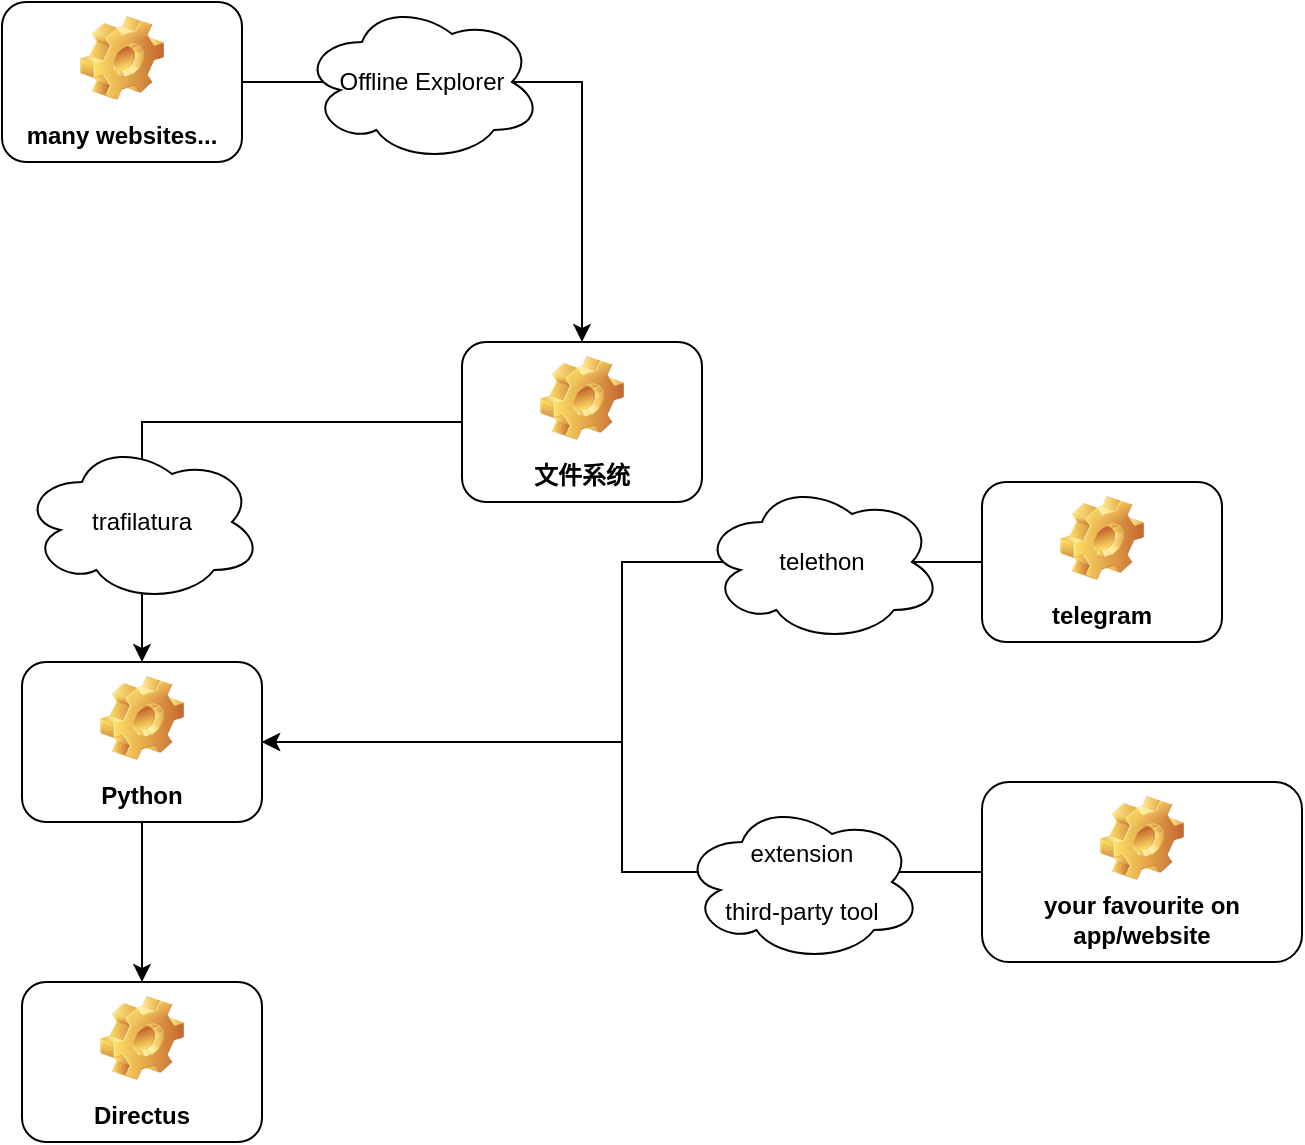 <mxfile version="23.1.8" type="github">
  <diagram name="第 1 页" id="45RJ51b_TgAMtPwBoCNO">
    <mxGraphModel dx="1242" dy="535" grid="1" gridSize="10" guides="1" tooltips="1" connect="1" arrows="1" fold="1" page="1" pageScale="1" pageWidth="827" pageHeight="1169" math="0" shadow="0">
      <root>
        <mxCell id="0" />
        <mxCell id="1" parent="0" />
        <mxCell id="gTTwXfq5UswRLNKwnuzx-21" style="edgeStyle=orthogonalEdgeStyle;rounded=0;orthogonalLoop=1;jettySize=auto;html=1;entryX=0.5;entryY=0;entryDx=0;entryDy=0;exitX=1;exitY=0.5;exitDx=0;exitDy=0;" edge="1" parent="1" source="gTTwXfq5UswRLNKwnuzx-36" target="gTTwXfq5UswRLNKwnuzx-19">
          <mxGeometry relative="1" as="geometry">
            <mxPoint x="180" y="80" as="sourcePoint" />
          </mxGeometry>
        </mxCell>
        <mxCell id="gTTwXfq5UswRLNKwnuzx-22" style="edgeStyle=orthogonalEdgeStyle;rounded=0;orthogonalLoop=1;jettySize=auto;html=1;" edge="1" parent="1" source="gTTwXfq5UswRLNKwnuzx-19" target="gTTwXfq5UswRLNKwnuzx-20">
          <mxGeometry relative="1" as="geometry" />
        </mxCell>
        <mxCell id="gTTwXfq5UswRLNKwnuzx-19" value="文件系统" style="label;whiteSpace=wrap;html=1;align=center;verticalAlign=bottom;spacingLeft=0;spacingBottom=4;imageAlign=center;imageVerticalAlign=top;image=img/clipart/Gear_128x128.png" vertex="1" parent="1">
          <mxGeometry x="280" y="210" width="120" height="80" as="geometry" />
        </mxCell>
        <mxCell id="gTTwXfq5UswRLNKwnuzx-24" value="" style="edgeStyle=orthogonalEdgeStyle;rounded=0;orthogonalLoop=1;jettySize=auto;html=1;" edge="1" parent="1" source="gTTwXfq5UswRLNKwnuzx-20" target="gTTwXfq5UswRLNKwnuzx-23">
          <mxGeometry relative="1" as="geometry" />
        </mxCell>
        <mxCell id="gTTwXfq5UswRLNKwnuzx-20" value="Python" style="label;whiteSpace=wrap;html=1;align=center;verticalAlign=bottom;spacingLeft=0;spacingBottom=4;imageAlign=center;imageVerticalAlign=top;image=img/clipart/Gear_128x128.png" vertex="1" parent="1">
          <mxGeometry x="60" y="370" width="120" height="80" as="geometry" />
        </mxCell>
        <mxCell id="gTTwXfq5UswRLNKwnuzx-23" value="Directus" style="label;whiteSpace=wrap;html=1;align=center;verticalAlign=bottom;spacingLeft=0;spacingBottom=4;imageAlign=center;imageVerticalAlign=top;image=img/clipart/Gear_128x128.png" vertex="1" parent="1">
          <mxGeometry x="60" y="530" width="120" height="80" as="geometry" />
        </mxCell>
        <mxCell id="gTTwXfq5UswRLNKwnuzx-26" style="edgeStyle=orthogonalEdgeStyle;rounded=0;orthogonalLoop=1;jettySize=auto;html=1;entryX=1;entryY=0.5;entryDx=0;entryDy=0;" edge="1" parent="1" source="gTTwXfq5UswRLNKwnuzx-25" target="gTTwXfq5UswRLNKwnuzx-20">
          <mxGeometry relative="1" as="geometry" />
        </mxCell>
        <mxCell id="gTTwXfq5UswRLNKwnuzx-25" value="telegram" style="label;whiteSpace=wrap;html=1;align=center;verticalAlign=bottom;spacingLeft=0;spacingBottom=4;imageAlign=center;imageVerticalAlign=top;image=img/clipart/Gear_128x128.png" vertex="1" parent="1">
          <mxGeometry x="540" y="280" width="120" height="80" as="geometry" />
        </mxCell>
        <mxCell id="gTTwXfq5UswRLNKwnuzx-28" style="edgeStyle=orthogonalEdgeStyle;rounded=0;orthogonalLoop=1;jettySize=auto;html=1;entryX=1;entryY=0.5;entryDx=0;entryDy=0;" edge="1" parent="1" source="gTTwXfq5UswRLNKwnuzx-27" target="gTTwXfq5UswRLNKwnuzx-20">
          <mxGeometry relative="1" as="geometry" />
        </mxCell>
        <mxCell id="gTTwXfq5UswRLNKwnuzx-27" value="your favourite on app/website" style="label;whiteSpace=wrap;html=1;align=center;verticalAlign=bottom;spacingLeft=0;spacingBottom=4;imageAlign=center;imageVerticalAlign=top;image=img/clipart/Gear_128x128.png" vertex="1" parent="1">
          <mxGeometry x="540" y="430" width="160" height="90" as="geometry" />
        </mxCell>
        <mxCell id="gTTwXfq5UswRLNKwnuzx-33" value="trafilatura" style="ellipse;shape=cloud;whiteSpace=wrap;html=1;" vertex="1" parent="1">
          <mxGeometry x="60" y="260" width="120" height="80" as="geometry" />
        </mxCell>
        <mxCell id="gTTwXfq5UswRLNKwnuzx-34" value="extension&lt;br&gt;&lt;br&gt;third-party tool" style="ellipse;shape=cloud;whiteSpace=wrap;html=1;" vertex="1" parent="1">
          <mxGeometry x="390" y="440" width="120" height="80" as="geometry" />
        </mxCell>
        <mxCell id="gTTwXfq5UswRLNKwnuzx-35" value="telethon" style="ellipse;shape=cloud;whiteSpace=wrap;html=1;" vertex="1" parent="1">
          <mxGeometry x="400" y="280" width="120" height="80" as="geometry" />
        </mxCell>
        <mxCell id="gTTwXfq5UswRLNKwnuzx-36" value="many websites..." style="label;whiteSpace=wrap;html=1;align=center;verticalAlign=bottom;spacingLeft=0;spacingBottom=4;imageAlign=center;imageVerticalAlign=top;image=img/clipart/Gear_128x128.png" vertex="1" parent="1">
          <mxGeometry x="50" y="40" width="120" height="80" as="geometry" />
        </mxCell>
        <mxCell id="gTTwXfq5UswRLNKwnuzx-38" value="Offline Explorer" style="ellipse;shape=cloud;whiteSpace=wrap;html=1;" vertex="1" parent="1">
          <mxGeometry x="200" y="40" width="120" height="80" as="geometry" />
        </mxCell>
      </root>
    </mxGraphModel>
  </diagram>
</mxfile>
